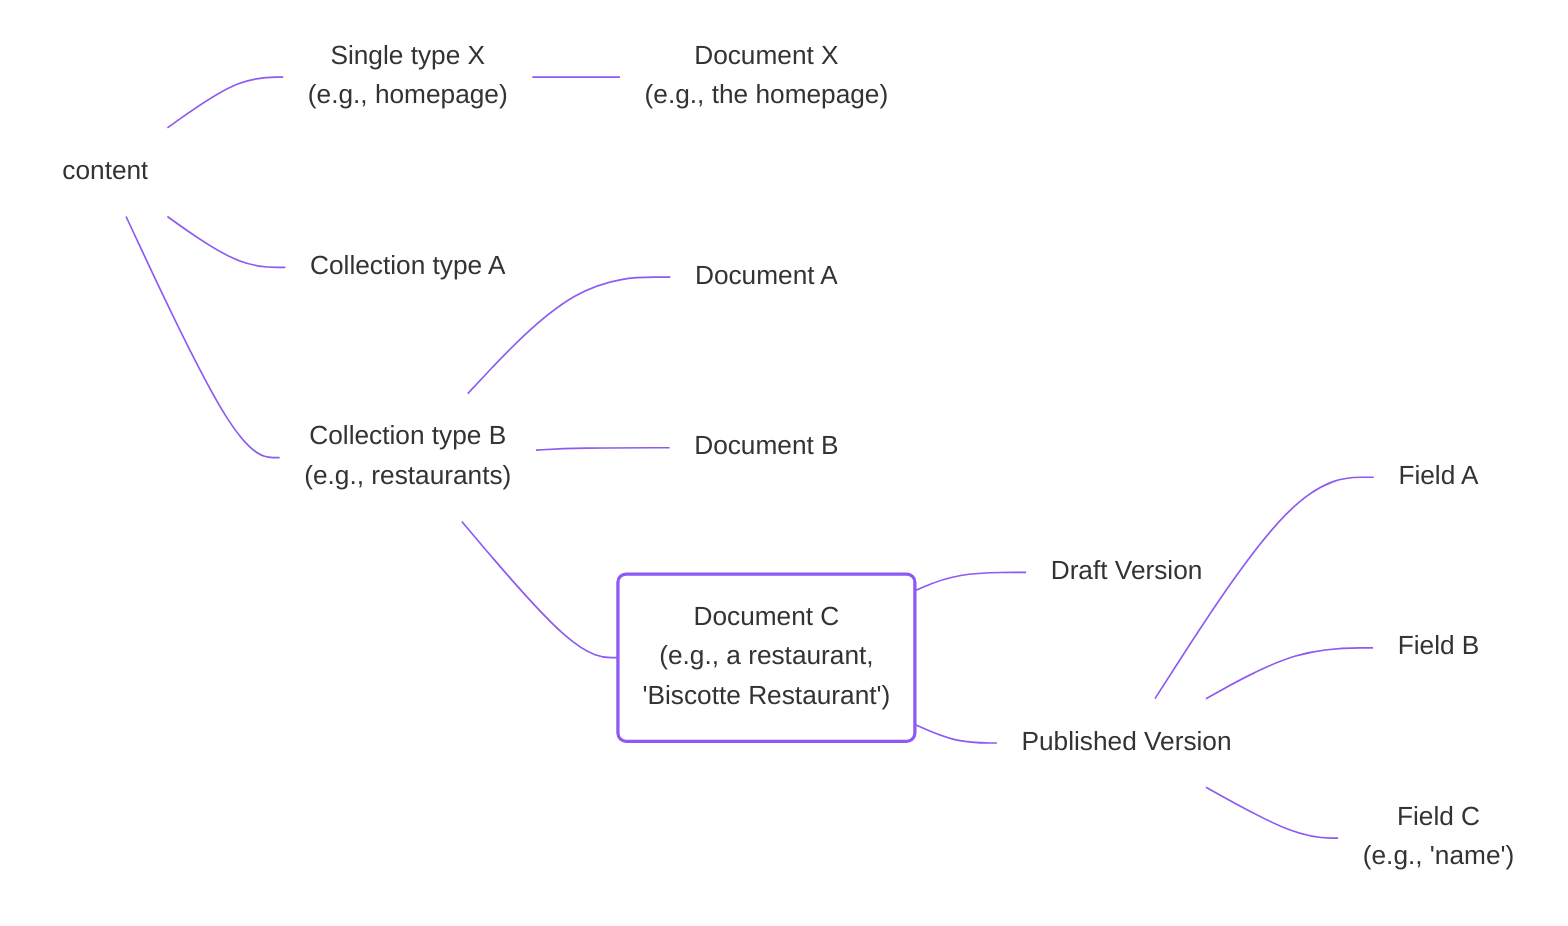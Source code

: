 flowchart LR
  stX("Single type X <br>(e.g., homepage)")
  docX("Document X<br/>(e.g., the homepage)")
  docA(Document A)
  docB(Document B)
  docC("Document C<br>(e.g., a restaurant,<br/>'Biscotte Restaurant')")
  draftC(Draft Version)
  pubC(Published Version)
  ctA(Collection type A)
  ctB("Collection type B<br>(e.g., restaurants)")
  fieldA(Field A)
  fieldB(Field B)
  fieldC("Field C<br>(e.g., 'name')")

  content --- stX --- docX
  content --- ctA
  content --- ctB

  ctB --- docA
  ctB --- docB
  ctB --- docC

  docC --- draftC
  docC --- pubC

  pubC --- fieldA
  pubC --- fieldB
  pubC --- fieldC

  classDef notHighlighted fill:transparent,stroke:none
  classDef highlighted fill:transparent,stroke:#8D5AF3,stroke-width:2px
  class content,stX,docX,docA,docB,ctA,ctB,docLocA,docLocB,docLocC,draftA,draftB,draftC,pubA,pubB,pubC,fieldA,fieldB,fieldC notHighlighted
  linkStyle default stroke:#8D5AF3
  class docC highlighted